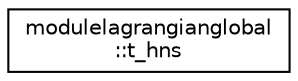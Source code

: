 digraph "Graphical Class Hierarchy"
{
 // LATEX_PDF_SIZE
  edge [fontname="Helvetica",fontsize="10",labelfontname="Helvetica",labelfontsize="10"];
  node [fontname="Helvetica",fontsize="10",shape=record];
  rankdir="LR";
  Node0 [label="modulelagrangianglobal\l::t_hns",height=0.2,width=0.4,color="black", fillcolor="white", style="filled",URL="$structmodulelagrangianglobal_1_1t__hns.html",tooltip=" "];
}
